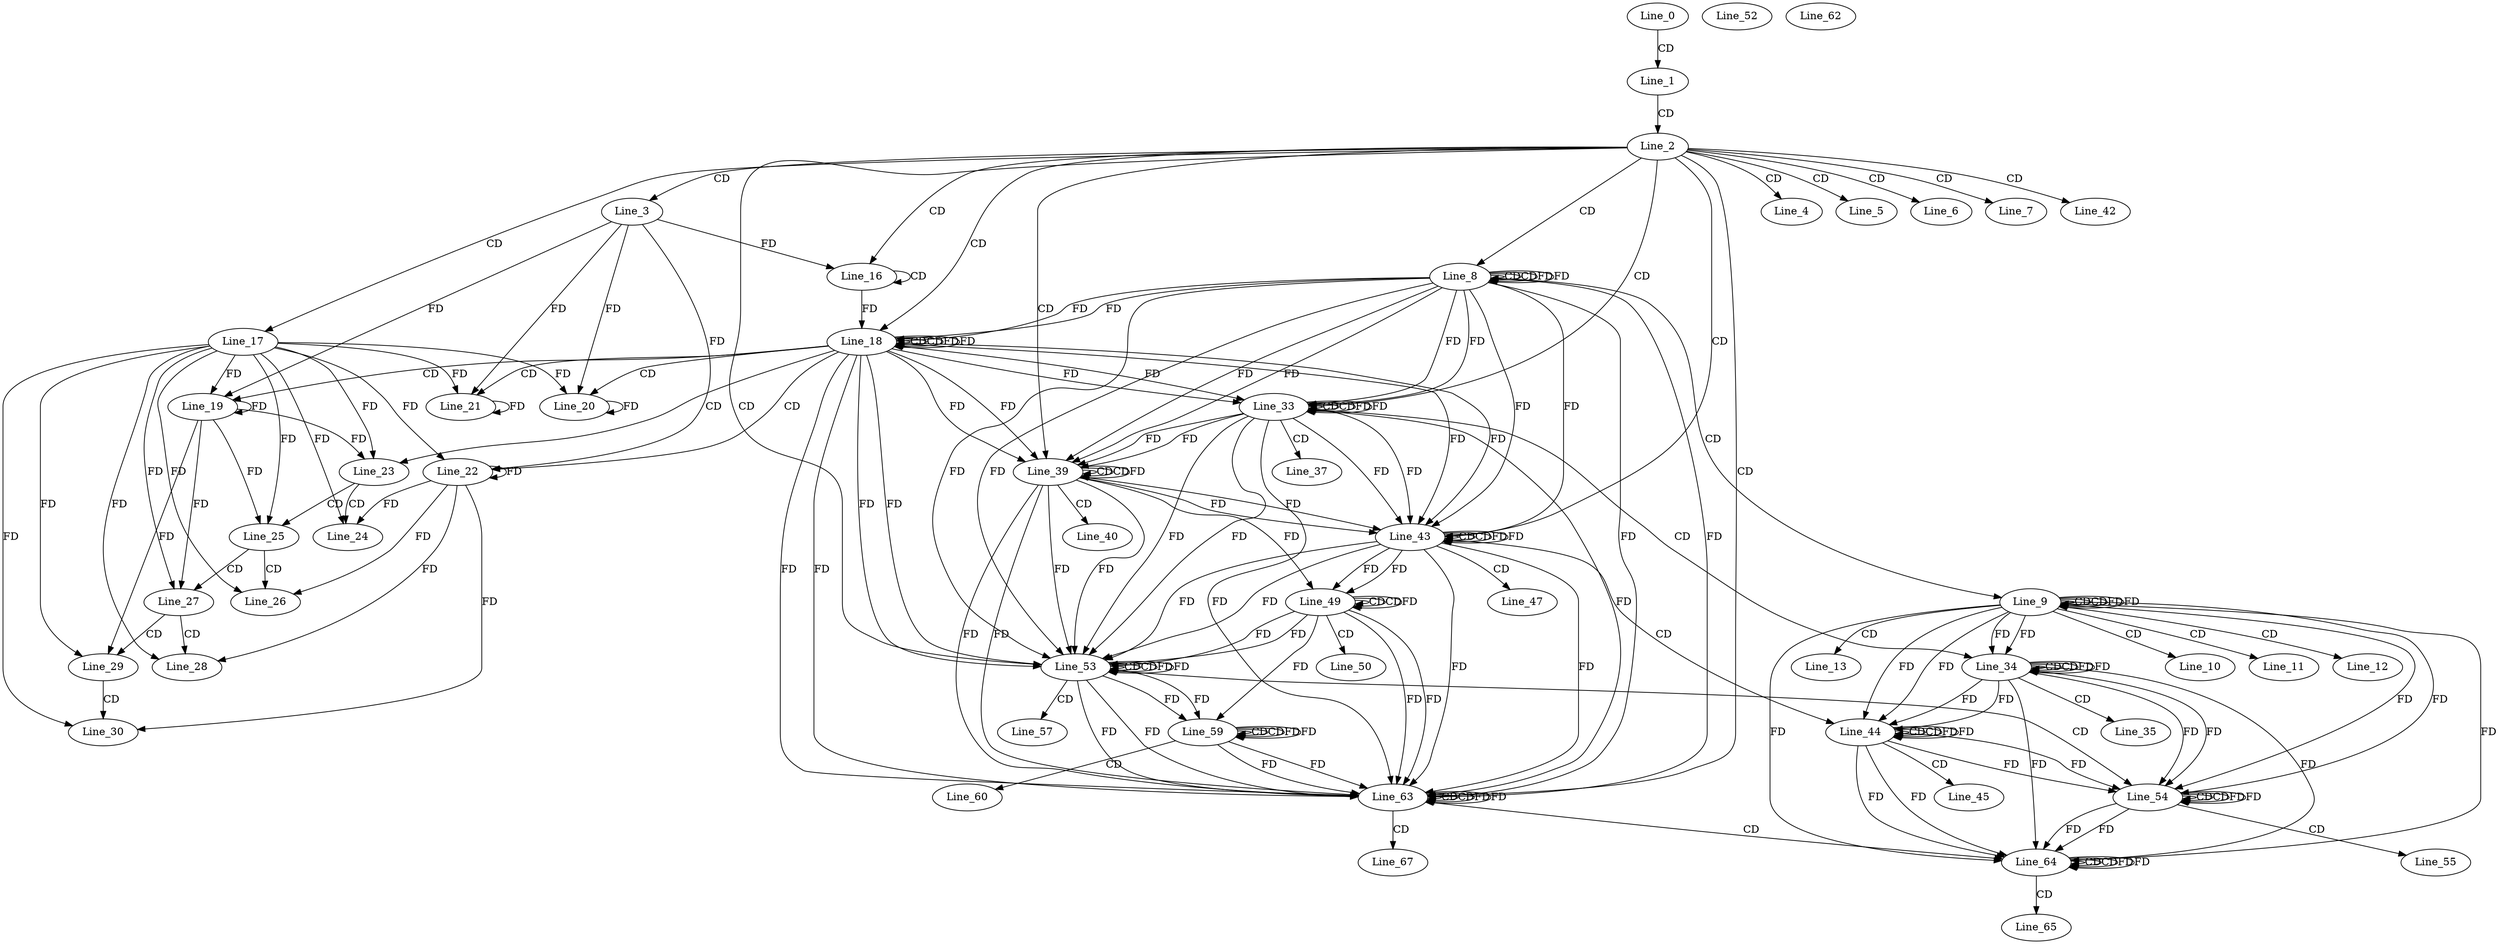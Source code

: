 digraph G {
  Line_0;
  Line_1;
  Line_2;
  Line_3;
  Line_4;
  Line_5;
  Line_6;
  Line_7;
  Line_8;
  Line_8;
  Line_8;
  Line_9;
  Line_9;
  Line_9;
  Line_10;
  Line_11;
  Line_12;
  Line_13;
  Line_16;
  Line_16;
  Line_17;
  Line_18;
  Line_18;
  Line_18;
  Line_19;
  Line_19;
  Line_20;
  Line_20;
  Line_21;
  Line_21;
  Line_22;
  Line_22;
  Line_23;
  Line_24;
  Line_25;
  Line_26;
  Line_27;
  Line_28;
  Line_29;
  Line_30;
  Line_33;
  Line_33;
  Line_33;
  Line_34;
  Line_34;
  Line_34;
  Line_35;
  Line_37;
  Line_39;
  Line_39;
  Line_39;
  Line_40;
  Line_42;
  Line_43;
  Line_43;
  Line_43;
  Line_44;
  Line_44;
  Line_44;
  Line_45;
  Line_47;
  Line_49;
  Line_49;
  Line_49;
  Line_50;
  Line_52;
  Line_53;
  Line_53;
  Line_53;
  Line_54;
  Line_54;
  Line_54;
  Line_55;
  Line_57;
  Line_59;
  Line_59;
  Line_59;
  Line_60;
  Line_62;
  Line_63;
  Line_63;
  Line_63;
  Line_64;
  Line_64;
  Line_64;
  Line_65;
  Line_67;
  Line_0 -> Line_1 [ label="CD" ];
  Line_1 -> Line_2 [ label="CD" ];
  Line_2 -> Line_3 [ label="CD" ];
  Line_2 -> Line_4 [ label="CD" ];
  Line_2 -> Line_5 [ label="CD" ];
  Line_2 -> Line_6 [ label="CD" ];
  Line_2 -> Line_7 [ label="CD" ];
  Line_2 -> Line_8 [ label="CD" ];
  Line_8 -> Line_8 [ label="CD" ];
  Line_8 -> Line_8 [ label="CD" ];
  Line_8 -> Line_8 [ label="FD" ];
  Line_8 -> Line_9 [ label="CD" ];
  Line_9 -> Line_9 [ label="CD" ];
  Line_9 -> Line_9 [ label="CD" ];
  Line_9 -> Line_9 [ label="FD" ];
  Line_9 -> Line_10 [ label="CD" ];
  Line_9 -> Line_11 [ label="CD" ];
  Line_9 -> Line_12 [ label="CD" ];
  Line_9 -> Line_13 [ label="CD" ];
  Line_2 -> Line_16 [ label="CD" ];
  Line_16 -> Line_16 [ label="CD" ];
  Line_3 -> Line_16 [ label="FD" ];
  Line_2 -> Line_17 [ label="CD" ];
  Line_2 -> Line_18 [ label="CD" ];
  Line_18 -> Line_18 [ label="CD" ];
  Line_8 -> Line_18 [ label="FD" ];
  Line_16 -> Line_18 [ label="FD" ];
  Line_18 -> Line_18 [ label="CD" ];
  Line_18 -> Line_18 [ label="FD" ];
  Line_8 -> Line_18 [ label="FD" ];
  Line_18 -> Line_19 [ label="CD" ];
  Line_19 -> Line_19 [ label="FD" ];
  Line_17 -> Line_19 [ label="FD" ];
  Line_3 -> Line_19 [ label="FD" ];
  Line_18 -> Line_20 [ label="CD" ];
  Line_20 -> Line_20 [ label="FD" ];
  Line_17 -> Line_20 [ label="FD" ];
  Line_3 -> Line_20 [ label="FD" ];
  Line_18 -> Line_21 [ label="CD" ];
  Line_21 -> Line_21 [ label="FD" ];
  Line_17 -> Line_21 [ label="FD" ];
  Line_3 -> Line_21 [ label="FD" ];
  Line_18 -> Line_22 [ label="CD" ];
  Line_22 -> Line_22 [ label="FD" ];
  Line_17 -> Line_22 [ label="FD" ];
  Line_3 -> Line_22 [ label="FD" ];
  Line_18 -> Line_23 [ label="CD" ];
  Line_19 -> Line_23 [ label="FD" ];
  Line_17 -> Line_23 [ label="FD" ];
  Line_23 -> Line_24 [ label="CD" ];
  Line_22 -> Line_24 [ label="FD" ];
  Line_17 -> Line_24 [ label="FD" ];
  Line_23 -> Line_25 [ label="CD" ];
  Line_19 -> Line_25 [ label="FD" ];
  Line_17 -> Line_25 [ label="FD" ];
  Line_25 -> Line_26 [ label="CD" ];
  Line_22 -> Line_26 [ label="FD" ];
  Line_17 -> Line_26 [ label="FD" ];
  Line_25 -> Line_27 [ label="CD" ];
  Line_19 -> Line_27 [ label="FD" ];
  Line_17 -> Line_27 [ label="FD" ];
  Line_27 -> Line_28 [ label="CD" ];
  Line_22 -> Line_28 [ label="FD" ];
  Line_17 -> Line_28 [ label="FD" ];
  Line_27 -> Line_29 [ label="CD" ];
  Line_19 -> Line_29 [ label="FD" ];
  Line_17 -> Line_29 [ label="FD" ];
  Line_29 -> Line_30 [ label="CD" ];
  Line_22 -> Line_30 [ label="FD" ];
  Line_17 -> Line_30 [ label="FD" ];
  Line_2 -> Line_33 [ label="CD" ];
  Line_33 -> Line_33 [ label="CD" ];
  Line_18 -> Line_33 [ label="FD" ];
  Line_8 -> Line_33 [ label="FD" ];
  Line_33 -> Line_33 [ label="CD" ];
  Line_33 -> Line_33 [ label="FD" ];
  Line_18 -> Line_33 [ label="FD" ];
  Line_8 -> Line_33 [ label="FD" ];
  Line_33 -> Line_34 [ label="CD" ];
  Line_34 -> Line_34 [ label="CD" ];
  Line_9 -> Line_34 [ label="FD" ];
  Line_34 -> Line_34 [ label="CD" ];
  Line_34 -> Line_34 [ label="FD" ];
  Line_9 -> Line_34 [ label="FD" ];
  Line_34 -> Line_35 [ label="CD" ];
  Line_33 -> Line_37 [ label="CD" ];
  Line_2 -> Line_39 [ label="CD" ];
  Line_39 -> Line_39 [ label="CD" ];
  Line_33 -> Line_39 [ label="FD" ];
  Line_18 -> Line_39 [ label="FD" ];
  Line_8 -> Line_39 [ label="FD" ];
  Line_39 -> Line_39 [ label="CD" ];
  Line_39 -> Line_39 [ label="FD" ];
  Line_33 -> Line_39 [ label="FD" ];
  Line_18 -> Line_39 [ label="FD" ];
  Line_8 -> Line_39 [ label="FD" ];
  Line_39 -> Line_40 [ label="CD" ];
  Line_2 -> Line_42 [ label="CD" ];
  Line_2 -> Line_43 [ label="CD" ];
  Line_43 -> Line_43 [ label="CD" ];
  Line_39 -> Line_43 [ label="FD" ];
  Line_33 -> Line_43 [ label="FD" ];
  Line_18 -> Line_43 [ label="FD" ];
  Line_8 -> Line_43 [ label="FD" ];
  Line_43 -> Line_43 [ label="CD" ];
  Line_43 -> Line_43 [ label="FD" ];
  Line_39 -> Line_43 [ label="FD" ];
  Line_33 -> Line_43 [ label="FD" ];
  Line_18 -> Line_43 [ label="FD" ];
  Line_8 -> Line_43 [ label="FD" ];
  Line_43 -> Line_44 [ label="CD" ];
  Line_44 -> Line_44 [ label="CD" ];
  Line_34 -> Line_44 [ label="FD" ];
  Line_9 -> Line_44 [ label="FD" ];
  Line_44 -> Line_44 [ label="CD" ];
  Line_44 -> Line_44 [ label="FD" ];
  Line_34 -> Line_44 [ label="FD" ];
  Line_9 -> Line_44 [ label="FD" ];
  Line_44 -> Line_45 [ label="CD" ];
  Line_43 -> Line_47 [ label="CD" ];
  Line_49 -> Line_49 [ label="CD" ];
  Line_43 -> Line_49 [ label="FD" ];
  Line_39 -> Line_49 [ label="FD" ];
  Line_49 -> Line_49 [ label="CD" ];
  Line_49 -> Line_49 [ label="FD" ];
  Line_43 -> Line_49 [ label="FD" ];
  Line_49 -> Line_50 [ label="CD" ];
  Line_2 -> Line_53 [ label="CD" ];
  Line_53 -> Line_53 [ label="CD" ];
  Line_49 -> Line_53 [ label="FD" ];
  Line_43 -> Line_53 [ label="FD" ];
  Line_39 -> Line_53 [ label="FD" ];
  Line_33 -> Line_53 [ label="FD" ];
  Line_18 -> Line_53 [ label="FD" ];
  Line_8 -> Line_53 [ label="FD" ];
  Line_53 -> Line_53 [ label="CD" ];
  Line_53 -> Line_53 [ label="FD" ];
  Line_49 -> Line_53 [ label="FD" ];
  Line_43 -> Line_53 [ label="FD" ];
  Line_39 -> Line_53 [ label="FD" ];
  Line_33 -> Line_53 [ label="FD" ];
  Line_18 -> Line_53 [ label="FD" ];
  Line_8 -> Line_53 [ label="FD" ];
  Line_53 -> Line_54 [ label="CD" ];
  Line_54 -> Line_54 [ label="CD" ];
  Line_44 -> Line_54 [ label="FD" ];
  Line_34 -> Line_54 [ label="FD" ];
  Line_9 -> Line_54 [ label="FD" ];
  Line_54 -> Line_54 [ label="CD" ];
  Line_54 -> Line_54 [ label="FD" ];
  Line_44 -> Line_54 [ label="FD" ];
  Line_34 -> Line_54 [ label="FD" ];
  Line_9 -> Line_54 [ label="FD" ];
  Line_54 -> Line_55 [ label="CD" ];
  Line_53 -> Line_57 [ label="CD" ];
  Line_59 -> Line_59 [ label="CD" ];
  Line_53 -> Line_59 [ label="FD" ];
  Line_49 -> Line_59 [ label="FD" ];
  Line_59 -> Line_59 [ label="CD" ];
  Line_59 -> Line_59 [ label="FD" ];
  Line_53 -> Line_59 [ label="FD" ];
  Line_59 -> Line_60 [ label="CD" ];
  Line_2 -> Line_63 [ label="CD" ];
  Line_63 -> Line_63 [ label="CD" ];
  Line_59 -> Line_63 [ label="FD" ];
  Line_53 -> Line_63 [ label="FD" ];
  Line_49 -> Line_63 [ label="FD" ];
  Line_43 -> Line_63 [ label="FD" ];
  Line_39 -> Line_63 [ label="FD" ];
  Line_33 -> Line_63 [ label="FD" ];
  Line_18 -> Line_63 [ label="FD" ];
  Line_8 -> Line_63 [ label="FD" ];
  Line_63 -> Line_63 [ label="CD" ];
  Line_63 -> Line_63 [ label="FD" ];
  Line_59 -> Line_63 [ label="FD" ];
  Line_53 -> Line_63 [ label="FD" ];
  Line_49 -> Line_63 [ label="FD" ];
  Line_43 -> Line_63 [ label="FD" ];
  Line_39 -> Line_63 [ label="FD" ];
  Line_33 -> Line_63 [ label="FD" ];
  Line_18 -> Line_63 [ label="FD" ];
  Line_8 -> Line_63 [ label="FD" ];
  Line_63 -> Line_64 [ label="CD" ];
  Line_64 -> Line_64 [ label="CD" ];
  Line_54 -> Line_64 [ label="FD" ];
  Line_44 -> Line_64 [ label="FD" ];
  Line_34 -> Line_64 [ label="FD" ];
  Line_9 -> Line_64 [ label="FD" ];
  Line_64 -> Line_64 [ label="CD" ];
  Line_64 -> Line_64 [ label="FD" ];
  Line_54 -> Line_64 [ label="FD" ];
  Line_44 -> Line_64 [ label="FD" ];
  Line_34 -> Line_64 [ label="FD" ];
  Line_9 -> Line_64 [ label="FD" ];
  Line_64 -> Line_65 [ label="CD" ];
  Line_63 -> Line_67 [ label="CD" ];
  Line_8 -> Line_8 [ label="FD" ];
  Line_9 -> Line_9 [ label="FD" ];
  Line_18 -> Line_18 [ label="FD" ];
  Line_33 -> Line_33 [ label="FD" ];
  Line_34 -> Line_34 [ label="FD" ];
  Line_43 -> Line_43 [ label="FD" ];
  Line_44 -> Line_44 [ label="FD" ];
  Line_53 -> Line_53 [ label="FD" ];
  Line_54 -> Line_54 [ label="FD" ];
  Line_59 -> Line_59 [ label="FD" ];
  Line_63 -> Line_63 [ label="FD" ];
  Line_64 -> Line_64 [ label="FD" ];
}
